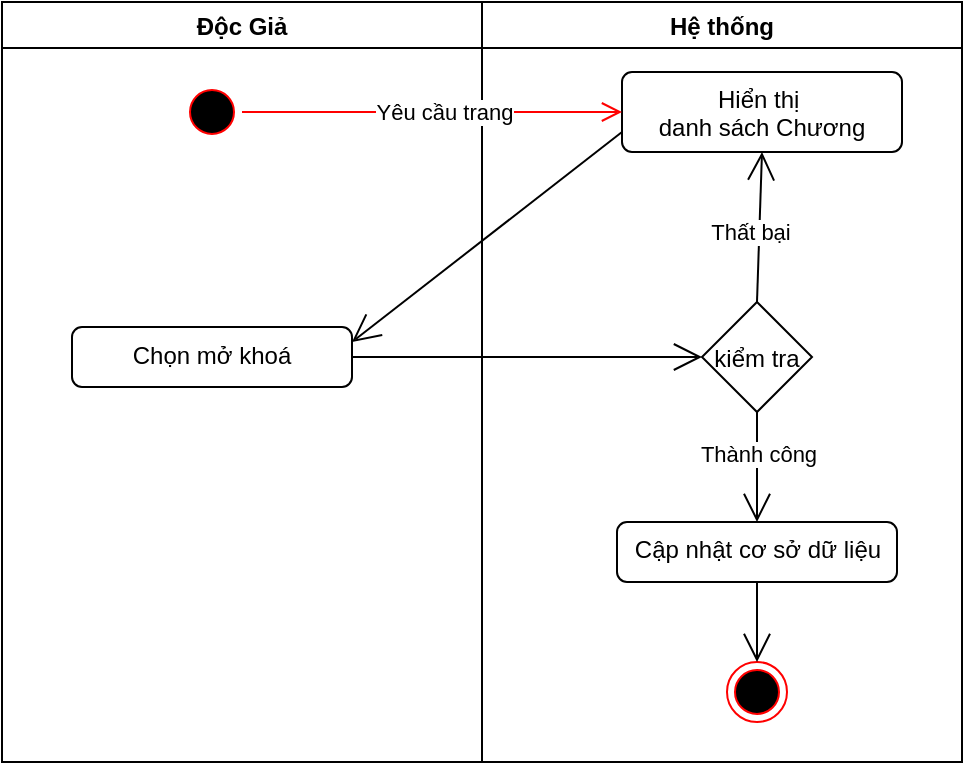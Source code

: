 <mxfile>
    <diagram id="dxmbLEHwzxnS4O4U1YZE" name="Page-1">
        <mxGraphModel dx="686" dy="404" grid="1" gridSize="10" guides="1" tooltips="1" connect="1" arrows="1" fold="1" page="1" pageScale="1" pageWidth="850" pageHeight="1100" math="0" shadow="0">
            <root>
                <mxCell id="0"/>
                <mxCell id="1" parent="0"/>
                <mxCell id="24" value="Độc Giả" style="swimlane;" parent="1" vertex="1">
                    <mxGeometry y="100" width="240" height="380" as="geometry"/>
                </mxCell>
                <mxCell id="25" value="" style="ellipse;html=1;shape=startState;fillColor=#000000;strokeColor=#ff0000;" parent="24" vertex="1">
                    <mxGeometry x="90" y="40" width="30" height="30" as="geometry"/>
                </mxCell>
                <mxCell id="26" value="Chọn mở khoá&lt;div&gt;&lt;div&gt;&lt;br&gt;&lt;/div&gt;&lt;/div&gt;" style="html=1;align=center;verticalAlign=top;rounded=1;absoluteArcSize=1;arcSize=10;dashed=0;whiteSpace=wrap;" parent="24" vertex="1">
                    <mxGeometry x="35" y="162.5" width="140" height="30" as="geometry"/>
                </mxCell>
                <mxCell id="28" value="Hệ thống" style="swimlane;" parent="1" vertex="1">
                    <mxGeometry x="240" y="100" width="240" height="380" as="geometry"/>
                </mxCell>
                <mxCell id="29" value="Hiển thị&amp;nbsp;&lt;div&gt;danh sách Chương&lt;/div&gt;" style="html=1;align=center;verticalAlign=top;rounded=1;absoluteArcSize=1;arcSize=10;dashed=0;whiteSpace=wrap;" parent="28" vertex="1">
                    <mxGeometry x="70" y="35" width="140" height="40" as="geometry"/>
                </mxCell>
                <mxCell id="34" value="Cập nhật cơ sở dữ liệu" style="html=1;align=center;verticalAlign=top;rounded=1;absoluteArcSize=1;arcSize=10;dashed=0;whiteSpace=wrap;" parent="28" vertex="1">
                    <mxGeometry x="67.5" y="260" width="140" height="30" as="geometry"/>
                </mxCell>
                <mxCell id="46" value="kiểm tra" style="rhombus;" vertex="1" parent="28">
                    <mxGeometry x="110" y="150" width="55" height="55" as="geometry"/>
                </mxCell>
                <mxCell id="37" value="" style="endArrow=open;endFill=1;endSize=12;html=1;exitX=0.5;exitY=1;exitDx=0;exitDy=0;" parent="28" source="46" target="34" edge="1">
                    <mxGeometry width="160" relative="1" as="geometry">
                        <mxPoint x="-50" y="234" as="sourcePoint"/>
                        <mxPoint x="100" y="220" as="targetPoint"/>
                    </mxGeometry>
                </mxCell>
                <mxCell id="38" value="Thành công" style="edgeLabel;html=1;align=center;verticalAlign=middle;resizable=0;points=[];" parent="37" vertex="1" connectable="0">
                    <mxGeometry x="-0.257" relative="1" as="geometry">
                        <mxPoint as="offset"/>
                    </mxGeometry>
                </mxCell>
                <mxCell id="48" value="" style="endArrow=open;endFill=1;endSize=12;html=1;entryX=0.5;entryY=1;entryDx=0;entryDy=0;exitX=0.5;exitY=0;exitDx=0;exitDy=0;" edge="1" parent="28" source="46" target="29">
                    <mxGeometry width="160" relative="1" as="geometry">
                        <mxPoint x="127" y="100" as="sourcePoint"/>
                        <mxPoint x="130" y="90" as="targetPoint"/>
                    </mxGeometry>
                </mxCell>
                <mxCell id="50" value="Thất bại" style="edgeLabel;html=1;align=center;verticalAlign=middle;resizable=0;points=[];" vertex="1" connectable="0" parent="48">
                    <mxGeometry x="-0.067" y="5" relative="1" as="geometry">
                        <mxPoint as="offset"/>
                    </mxGeometry>
                </mxCell>
                <mxCell id="35" value="" style="ellipse;html=1;shape=endState;fillColor=#000000;strokeColor=#ff0000;" parent="28" vertex="1">
                    <mxGeometry x="122.5" y="330" width="30" height="30" as="geometry"/>
                </mxCell>
                <mxCell id="36" value="" style="endArrow=open;endFill=1;endSize=12;html=1;" parent="28" source="34" target="35" edge="1">
                    <mxGeometry width="160" relative="1" as="geometry">
                        <mxPoint x="-130" y="290" as="sourcePoint"/>
                        <mxPoint x="150" y="240" as="targetPoint"/>
                    </mxGeometry>
                </mxCell>
                <mxCell id="39" value="" style="edgeStyle=orthogonalEdgeStyle;html=1;verticalAlign=bottom;endArrow=open;endSize=8;strokeColor=#ff0000;" parent="1" source="25" target="29" edge="1">
                    <mxGeometry relative="1" as="geometry">
                        <mxPoint x="290" y="155" as="targetPoint"/>
                    </mxGeometry>
                </mxCell>
                <mxCell id="40" value="Yêu cầu trang" style="edgeLabel;html=1;align=center;verticalAlign=middle;resizable=0;points=[];" parent="39" vertex="1" connectable="0">
                    <mxGeometry x="0.055" relative="1" as="geometry">
                        <mxPoint x="1" as="offset"/>
                    </mxGeometry>
                </mxCell>
                <mxCell id="41" value="" style="endArrow=open;endFill=0;endSize=12;html=1;exitX=0;exitY=0.75;exitDx=0;exitDy=0;entryX=1;entryY=0.25;entryDx=0;entryDy=0;" parent="1" source="29" target="26" edge="1">
                    <mxGeometry width="160" relative="1" as="geometry">
                        <mxPoint x="220" y="240" as="sourcePoint"/>
                        <mxPoint x="380" y="240" as="targetPoint"/>
                    </mxGeometry>
                </mxCell>
                <mxCell id="42" value="" style="endArrow=open;endFill=1;endSize=12;html=1;" parent="1" source="26" target="46" edge="1">
                    <mxGeometry width="160" relative="1" as="geometry">
                        <mxPoint x="320" y="175" as="sourcePoint"/>
                        <mxPoint x="110" y="295" as="targetPoint"/>
                    </mxGeometry>
                </mxCell>
            </root>
        </mxGraphModel>
    </diagram>
</mxfile>
